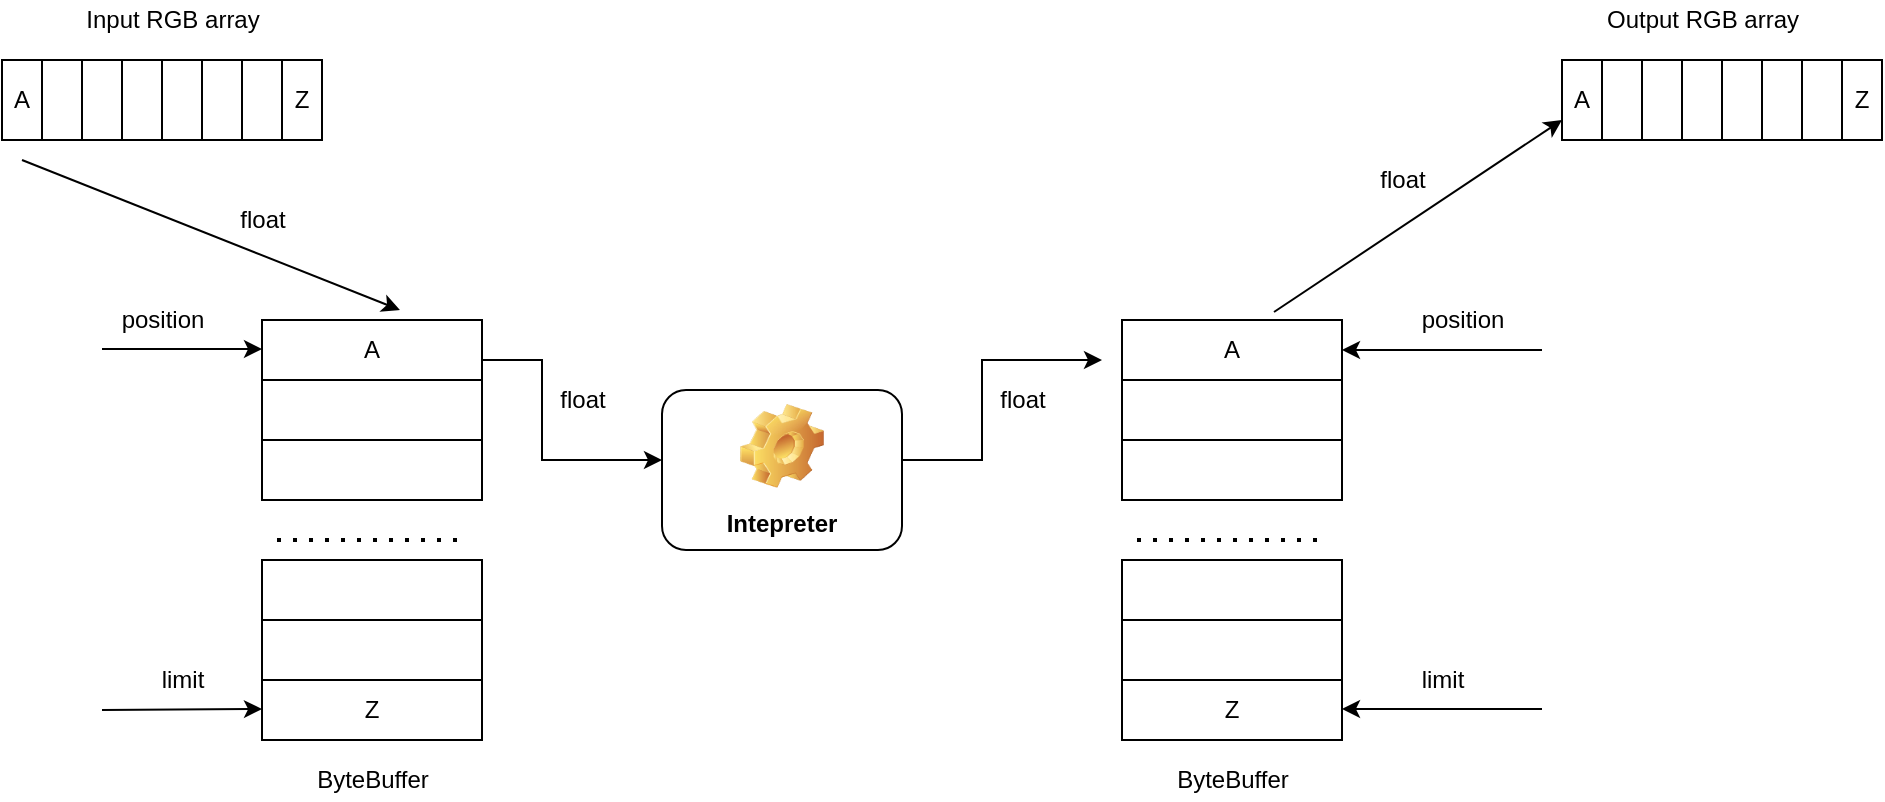 <mxfile version="16.2.4" type="github">
  <diagram id="5idHyZ_gb2aGsaYN54b_" name="Page-1">
    <mxGraphModel dx="828" dy="504" grid="1" gridSize="10" guides="1" tooltips="1" connect="1" arrows="1" fold="1" page="1" pageScale="1" pageWidth="1169" pageHeight="1654" math="0" shadow="0">
      <root>
        <mxCell id="0" />
        <mxCell id="1" parent="0" />
        <mxCell id="xrE74c7JUxFd1PG-Kwvo-1" value="A" style="rounded=0;whiteSpace=wrap;html=1;" parent="1" vertex="1">
          <mxGeometry x="230" y="290" width="110" height="30" as="geometry" />
        </mxCell>
        <mxCell id="xrE74c7JUxFd1PG-Kwvo-4" value="" style="edgeStyle=orthogonalEdgeStyle;rounded=0;orthogonalLoop=1;jettySize=auto;html=1;" parent="1" source="xrE74c7JUxFd1PG-Kwvo-2" target="xrE74c7JUxFd1PG-Kwvo-3" edge="1">
          <mxGeometry relative="1" as="geometry" />
        </mxCell>
        <mxCell id="xrE74c7JUxFd1PG-Kwvo-2" value="" style="rounded=0;whiteSpace=wrap;html=1;" parent="1" vertex="1">
          <mxGeometry x="230" y="320" width="110" height="30" as="geometry" />
        </mxCell>
        <mxCell id="xrE74c7JUxFd1PG-Kwvo-3" value="" style="whiteSpace=wrap;html=1;rounded=0;" parent="1" vertex="1">
          <mxGeometry x="230" y="350" width="110" height="30" as="geometry" />
        </mxCell>
        <mxCell id="xrE74c7JUxFd1PG-Kwvo-5" value="Z" style="whiteSpace=wrap;html=1;rounded=0;" parent="1" vertex="1">
          <mxGeometry x="230" y="470" width="110" height="30" as="geometry" />
        </mxCell>
        <mxCell id="xrE74c7JUxFd1PG-Kwvo-6" value="" style="rounded=0;whiteSpace=wrap;html=1;" parent="1" vertex="1">
          <mxGeometry x="230" y="410" width="110" height="30" as="geometry" />
        </mxCell>
        <mxCell id="xrE74c7JUxFd1PG-Kwvo-7" value="" style="rounded=0;whiteSpace=wrap;html=1;" parent="1" vertex="1">
          <mxGeometry x="230" y="440" width="110" height="30" as="geometry" />
        </mxCell>
        <mxCell id="xrE74c7JUxFd1PG-Kwvo-10" value="A" style="rounded=0;whiteSpace=wrap;html=1;" parent="1" vertex="1">
          <mxGeometry x="100" y="160" width="20" height="40" as="geometry" />
        </mxCell>
        <mxCell id="xrE74c7JUxFd1PG-Kwvo-11" value="" style="rounded=0;whiteSpace=wrap;html=1;" parent="1" vertex="1">
          <mxGeometry x="120" y="160" width="20" height="40" as="geometry" />
        </mxCell>
        <mxCell id="xrE74c7JUxFd1PG-Kwvo-12" value="" style="rounded=0;whiteSpace=wrap;html=1;" parent="1" vertex="1">
          <mxGeometry x="160" y="160" width="20" height="40" as="geometry" />
        </mxCell>
        <mxCell id="xrE74c7JUxFd1PG-Kwvo-13" value="" style="rounded=0;whiteSpace=wrap;html=1;" parent="1" vertex="1">
          <mxGeometry x="140" y="160" width="20" height="40" as="geometry" />
        </mxCell>
        <mxCell id="xrE74c7JUxFd1PG-Kwvo-16" value="" style="rounded=0;whiteSpace=wrap;html=1;" parent="1" vertex="1">
          <mxGeometry x="180" y="160" width="20" height="40" as="geometry" />
        </mxCell>
        <mxCell id="xrE74c7JUxFd1PG-Kwvo-17" value="" style="rounded=0;whiteSpace=wrap;html=1;" parent="1" vertex="1">
          <mxGeometry x="200" y="160" width="20" height="40" as="geometry" />
        </mxCell>
        <mxCell id="xrE74c7JUxFd1PG-Kwvo-18" value="Z" style="rounded=0;whiteSpace=wrap;html=1;" parent="1" vertex="1">
          <mxGeometry x="240" y="160" width="20" height="40" as="geometry" />
        </mxCell>
        <mxCell id="xrE74c7JUxFd1PG-Kwvo-19" value="" style="rounded=0;whiteSpace=wrap;html=1;" parent="1" vertex="1">
          <mxGeometry x="220" y="160" width="20" height="40" as="geometry" />
        </mxCell>
        <mxCell id="xrE74c7JUxFd1PG-Kwvo-20" value="Intepreter" style="label;whiteSpace=wrap;html=1;align=center;verticalAlign=bottom;spacingLeft=0;spacingBottom=4;imageAlign=center;imageVerticalAlign=top;image=img/clipart/Gear_128x128.png" parent="1" vertex="1">
          <mxGeometry x="430" y="325" width="120" height="80" as="geometry" />
        </mxCell>
        <mxCell id="xrE74c7JUxFd1PG-Kwvo-31" value="A" style="rounded=0;whiteSpace=wrap;html=1;" parent="1" vertex="1">
          <mxGeometry x="880" y="160" width="20" height="40" as="geometry" />
        </mxCell>
        <mxCell id="xrE74c7JUxFd1PG-Kwvo-32" value="" style="rounded=0;whiteSpace=wrap;html=1;" parent="1" vertex="1">
          <mxGeometry x="900" y="160" width="20" height="40" as="geometry" />
        </mxCell>
        <mxCell id="xrE74c7JUxFd1PG-Kwvo-33" value="" style="rounded=0;whiteSpace=wrap;html=1;" parent="1" vertex="1">
          <mxGeometry x="940" y="160" width="20" height="40" as="geometry" />
        </mxCell>
        <mxCell id="xrE74c7JUxFd1PG-Kwvo-34" value="" style="rounded=0;whiteSpace=wrap;html=1;" parent="1" vertex="1">
          <mxGeometry x="920" y="160" width="20" height="40" as="geometry" />
        </mxCell>
        <mxCell id="xrE74c7JUxFd1PG-Kwvo-35" value="" style="rounded=0;whiteSpace=wrap;html=1;" parent="1" vertex="1">
          <mxGeometry x="960" y="160" width="20" height="40" as="geometry" />
        </mxCell>
        <mxCell id="xrE74c7JUxFd1PG-Kwvo-36" value="" style="rounded=0;whiteSpace=wrap;html=1;" parent="1" vertex="1">
          <mxGeometry x="980" y="160" width="20" height="40" as="geometry" />
        </mxCell>
        <mxCell id="xrE74c7JUxFd1PG-Kwvo-37" value="Z" style="rounded=0;whiteSpace=wrap;html=1;" parent="1" vertex="1">
          <mxGeometry x="1020" y="160" width="20" height="40" as="geometry" />
        </mxCell>
        <mxCell id="xrE74c7JUxFd1PG-Kwvo-38" value="" style="rounded=0;whiteSpace=wrap;html=1;" parent="1" vertex="1">
          <mxGeometry x="1000" y="160" width="20" height="40" as="geometry" />
        </mxCell>
        <mxCell id="xrE74c7JUxFd1PG-Kwvo-41" value="Input RGB array" style="text;html=1;align=center;verticalAlign=middle;resizable=0;points=[];autosize=1;strokeColor=none;fillColor=none;" parent="1" vertex="1">
          <mxGeometry x="135" y="130" width="100" height="20" as="geometry" />
        </mxCell>
        <mxCell id="xrE74c7JUxFd1PG-Kwvo-42" value="" style="endArrow=classic;html=1;rounded=0;entryX=0.627;entryY=-0.167;entryDx=0;entryDy=0;entryPerimeter=0;" parent="1" target="xrE74c7JUxFd1PG-Kwvo-1" edge="1">
          <mxGeometry width="50" height="50" relative="1" as="geometry">
            <mxPoint x="110" y="210" as="sourcePoint" />
            <mxPoint x="320" y="180" as="targetPoint" />
          </mxGeometry>
        </mxCell>
        <mxCell id="xrE74c7JUxFd1PG-Kwvo-43" value="float" style="text;html=1;align=center;verticalAlign=middle;resizable=0;points=[];autosize=1;strokeColor=none;fillColor=none;" parent="1" vertex="1">
          <mxGeometry x="210" y="230" width="40" height="20" as="geometry" />
        </mxCell>
        <mxCell id="xrE74c7JUxFd1PG-Kwvo-45" value="" style="endArrow=none;dashed=1;html=1;dashPattern=1 3;strokeWidth=2;rounded=0;" parent="1" edge="1">
          <mxGeometry width="50" height="50" relative="1" as="geometry">
            <mxPoint x="237.5" y="400" as="sourcePoint" />
            <mxPoint x="332.5" y="400" as="targetPoint" />
          </mxGeometry>
        </mxCell>
        <mxCell id="xrE74c7JUxFd1PG-Kwvo-46" value="A" style="rounded=0;whiteSpace=wrap;html=1;" parent="1" vertex="1">
          <mxGeometry x="660" y="290" width="110" height="30" as="geometry" />
        </mxCell>
        <mxCell id="xrE74c7JUxFd1PG-Kwvo-47" value="" style="edgeStyle=orthogonalEdgeStyle;rounded=0;orthogonalLoop=1;jettySize=auto;html=1;" parent="1" source="xrE74c7JUxFd1PG-Kwvo-48" target="xrE74c7JUxFd1PG-Kwvo-49" edge="1">
          <mxGeometry relative="1" as="geometry" />
        </mxCell>
        <mxCell id="xrE74c7JUxFd1PG-Kwvo-48" value="" style="rounded=0;whiteSpace=wrap;html=1;" parent="1" vertex="1">
          <mxGeometry x="660" y="320" width="110" height="30" as="geometry" />
        </mxCell>
        <mxCell id="xrE74c7JUxFd1PG-Kwvo-49" value="" style="whiteSpace=wrap;html=1;rounded=0;" parent="1" vertex="1">
          <mxGeometry x="660" y="350" width="110" height="30" as="geometry" />
        </mxCell>
        <mxCell id="xrE74c7JUxFd1PG-Kwvo-50" value="Z" style="whiteSpace=wrap;html=1;rounded=0;" parent="1" vertex="1">
          <mxGeometry x="660" y="470" width="110" height="30" as="geometry" />
        </mxCell>
        <mxCell id="xrE74c7JUxFd1PG-Kwvo-51" value="" style="rounded=0;whiteSpace=wrap;html=1;" parent="1" vertex="1">
          <mxGeometry x="660" y="410" width="110" height="30" as="geometry" />
        </mxCell>
        <mxCell id="xrE74c7JUxFd1PG-Kwvo-52" value="" style="rounded=0;whiteSpace=wrap;html=1;" parent="1" vertex="1">
          <mxGeometry x="660" y="440" width="110" height="30" as="geometry" />
        </mxCell>
        <mxCell id="xrE74c7JUxFd1PG-Kwvo-53" value="" style="endArrow=none;dashed=1;html=1;dashPattern=1 3;strokeWidth=2;rounded=0;" parent="1" edge="1">
          <mxGeometry width="50" height="50" relative="1" as="geometry">
            <mxPoint x="667.5" y="400" as="sourcePoint" />
            <mxPoint x="762.5" y="400" as="targetPoint" />
          </mxGeometry>
        </mxCell>
        <mxCell id="xrE74c7JUxFd1PG-Kwvo-54" value="" style="endArrow=classic;html=1;rounded=0;" parent="1" edge="1">
          <mxGeometry width="50" height="50" relative="1" as="geometry">
            <mxPoint x="150" y="304.5" as="sourcePoint" />
            <mxPoint x="230" y="304.5" as="targetPoint" />
          </mxGeometry>
        </mxCell>
        <mxCell id="xrE74c7JUxFd1PG-Kwvo-55" value="position" style="text;html=1;align=center;verticalAlign=middle;resizable=0;points=[];autosize=1;strokeColor=none;fillColor=none;" parent="1" vertex="1">
          <mxGeometry x="150" y="280" width="60" height="20" as="geometry" />
        </mxCell>
        <mxCell id="xrE74c7JUxFd1PG-Kwvo-56" value="" style="endArrow=classic;html=1;rounded=0;" parent="1" edge="1">
          <mxGeometry width="50" height="50" relative="1" as="geometry">
            <mxPoint x="150" y="485" as="sourcePoint" />
            <mxPoint x="230" y="484.5" as="targetPoint" />
          </mxGeometry>
        </mxCell>
        <mxCell id="xrE74c7JUxFd1PG-Kwvo-57" value="limit" style="text;html=1;align=center;verticalAlign=middle;resizable=0;points=[];autosize=1;strokeColor=none;fillColor=none;" parent="1" vertex="1">
          <mxGeometry x="170" y="460" width="40" height="20" as="geometry" />
        </mxCell>
        <mxCell id="xrE74c7JUxFd1PG-Kwvo-58" value="" style="endArrow=classic;html=1;rounded=0;startArrow=none;" parent="1" target="xrE74c7JUxFd1PG-Kwvo-46" edge="1">
          <mxGeometry width="50" height="50" relative="1" as="geometry">
            <mxPoint x="870" y="305" as="sourcePoint" />
            <mxPoint x="860" y="304.5" as="targetPoint" />
            <Array as="points" />
          </mxGeometry>
        </mxCell>
        <mxCell id="xrE74c7JUxFd1PG-Kwvo-61" value="limit" style="text;html=1;align=center;verticalAlign=middle;resizable=0;points=[];autosize=1;strokeColor=none;fillColor=none;" parent="1" vertex="1">
          <mxGeometry x="800" y="460" width="40" height="20" as="geometry" />
        </mxCell>
        <mxCell id="xrE74c7JUxFd1PG-Kwvo-62" value="" style="edgeStyle=segmentEdgeStyle;endArrow=classic;html=1;rounded=0;" parent="1" edge="1">
          <mxGeometry width="50" height="50" relative="1" as="geometry">
            <mxPoint x="340" y="310" as="sourcePoint" />
            <mxPoint x="430" y="360" as="targetPoint" />
            <Array as="points">
              <mxPoint x="370" y="310" />
              <mxPoint x="370" y="360" />
            </Array>
          </mxGeometry>
        </mxCell>
        <mxCell id="xrE74c7JUxFd1PG-Kwvo-63" value="float" style="text;html=1;align=center;verticalAlign=middle;resizable=0;points=[];autosize=1;strokeColor=none;fillColor=none;" parent="1" vertex="1">
          <mxGeometry x="370" y="320" width="40" height="20" as="geometry" />
        </mxCell>
        <mxCell id="xrE74c7JUxFd1PG-Kwvo-59" value="position" style="text;html=1;align=center;verticalAlign=middle;resizable=0;points=[];autosize=1;strokeColor=none;fillColor=none;" parent="1" vertex="1">
          <mxGeometry x="800" y="280" width="60" height="20" as="geometry" />
        </mxCell>
        <mxCell id="xrE74c7JUxFd1PG-Kwvo-67" value="" style="endArrow=classic;html=1;rounded=0;startArrow=none;" parent="1" edge="1">
          <mxGeometry width="50" height="50" relative="1" as="geometry">
            <mxPoint x="870" y="484.5" as="sourcePoint" />
            <mxPoint x="770" y="484.5" as="targetPoint" />
            <Array as="points" />
          </mxGeometry>
        </mxCell>
        <mxCell id="xrE74c7JUxFd1PG-Kwvo-68" value="" style="edgeStyle=segmentEdgeStyle;endArrow=classic;html=1;rounded=0;" parent="1" edge="1">
          <mxGeometry width="50" height="50" relative="1" as="geometry">
            <mxPoint x="550" y="360" as="sourcePoint" />
            <mxPoint x="650" y="310" as="targetPoint" />
            <Array as="points">
              <mxPoint x="590" y="360" />
              <mxPoint x="590" y="310" />
            </Array>
          </mxGeometry>
        </mxCell>
        <mxCell id="xrE74c7JUxFd1PG-Kwvo-69" value="float" style="text;html=1;align=center;verticalAlign=middle;resizable=0;points=[];autosize=1;strokeColor=none;fillColor=none;" parent="1" vertex="1">
          <mxGeometry x="590" y="320" width="40" height="20" as="geometry" />
        </mxCell>
        <mxCell id="xrE74c7JUxFd1PG-Kwvo-70" value="" style="endArrow=classic;html=1;rounded=0;exitX=0.691;exitY=-0.133;exitDx=0;exitDy=0;exitPerimeter=0;" parent="1" source="xrE74c7JUxFd1PG-Kwvo-46" edge="1">
          <mxGeometry width="50" height="50" relative="1" as="geometry">
            <mxPoint x="830" y="240" as="sourcePoint" />
            <mxPoint x="880" y="190" as="targetPoint" />
          </mxGeometry>
        </mxCell>
        <mxCell id="xrE74c7JUxFd1PG-Kwvo-71" value="float" style="text;html=1;align=center;verticalAlign=middle;resizable=0;points=[];autosize=1;strokeColor=none;fillColor=none;" parent="1" vertex="1">
          <mxGeometry x="780" y="210" width="40" height="20" as="geometry" />
        </mxCell>
        <mxCell id="xrE74c7JUxFd1PG-Kwvo-72" value="Output RGB array" style="text;html=1;align=center;verticalAlign=middle;resizable=0;points=[];autosize=1;strokeColor=none;fillColor=none;" parent="1" vertex="1">
          <mxGeometry x="895" y="130" width="110" height="20" as="geometry" />
        </mxCell>
        <mxCell id="TORYVpeXdsEoavD7QNqa-1" value="ByteBuffer" style="text;html=1;align=center;verticalAlign=middle;resizable=0;points=[];autosize=1;strokeColor=none;fillColor=none;" parent="1" vertex="1">
          <mxGeometry x="250" y="510" width="70" height="20" as="geometry" />
        </mxCell>
        <mxCell id="TORYVpeXdsEoavD7QNqa-2" value="ByteBuffer" style="text;html=1;align=center;verticalAlign=middle;resizable=0;points=[];autosize=1;strokeColor=none;fillColor=none;" parent="1" vertex="1">
          <mxGeometry x="680" y="510" width="70" height="20" as="geometry" />
        </mxCell>
      </root>
    </mxGraphModel>
  </diagram>
</mxfile>
